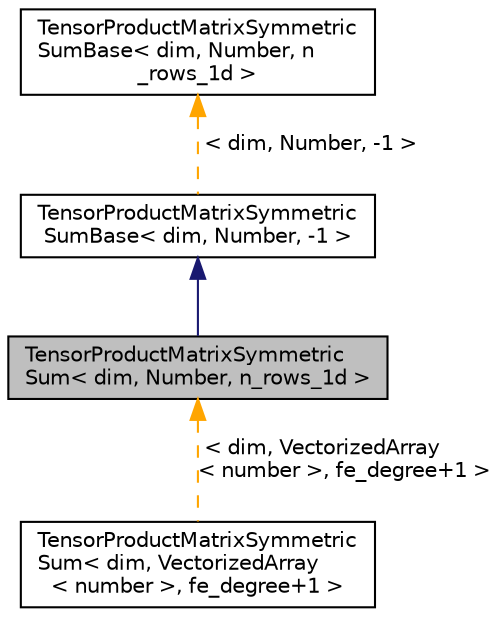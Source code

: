 digraph "TensorProductMatrixSymmetricSum&lt; dim, Number, n_rows_1d &gt;"
{
 // LATEX_PDF_SIZE
  edge [fontname="Helvetica",fontsize="10",labelfontname="Helvetica",labelfontsize="10"];
  node [fontname="Helvetica",fontsize="10",shape=record];
  Node1 [label="TensorProductMatrixSymmetric\lSum\< dim, Number, n_rows_1d \>",height=0.2,width=0.4,color="black", fillcolor="grey75", style="filled", fontcolor="black",tooltip=" "];
  Node2 -> Node1 [dir="back",color="midnightblue",fontsize="10",style="solid",fontname="Helvetica"];
  Node2 [label="TensorProductMatrixSymmetric\lSumBase\< dim, Number, -1 \>",height=0.2,width=0.4,color="black", fillcolor="white", style="filled",URL="$classTensorProductMatrixSymmetricSumBase.html",tooltip=" "];
  Node3 -> Node2 [dir="back",color="orange",fontsize="10",style="dashed",label=" \< dim, Number, -1 \>" ,fontname="Helvetica"];
  Node3 [label="TensorProductMatrixSymmetric\lSumBase\< dim, Number, n\l_rows_1d \>",height=0.2,width=0.4,color="black", fillcolor="white", style="filled",URL="$classTensorProductMatrixSymmetricSumBase.html",tooltip=" "];
  Node1 -> Node4 [dir="back",color="orange",fontsize="10",style="dashed",label=" \< dim, VectorizedArray\l\< number \>, fe_degree+1 \>" ,fontname="Helvetica"];
  Node4 [label="TensorProductMatrixSymmetric\lSum\< dim, VectorizedArray\l\< number \>, fe_degree+1 \>",height=0.2,width=0.4,color="black", fillcolor="white", style="filled",URL="$classTensorProductMatrixSymmetricSum.html",tooltip=" "];
}
